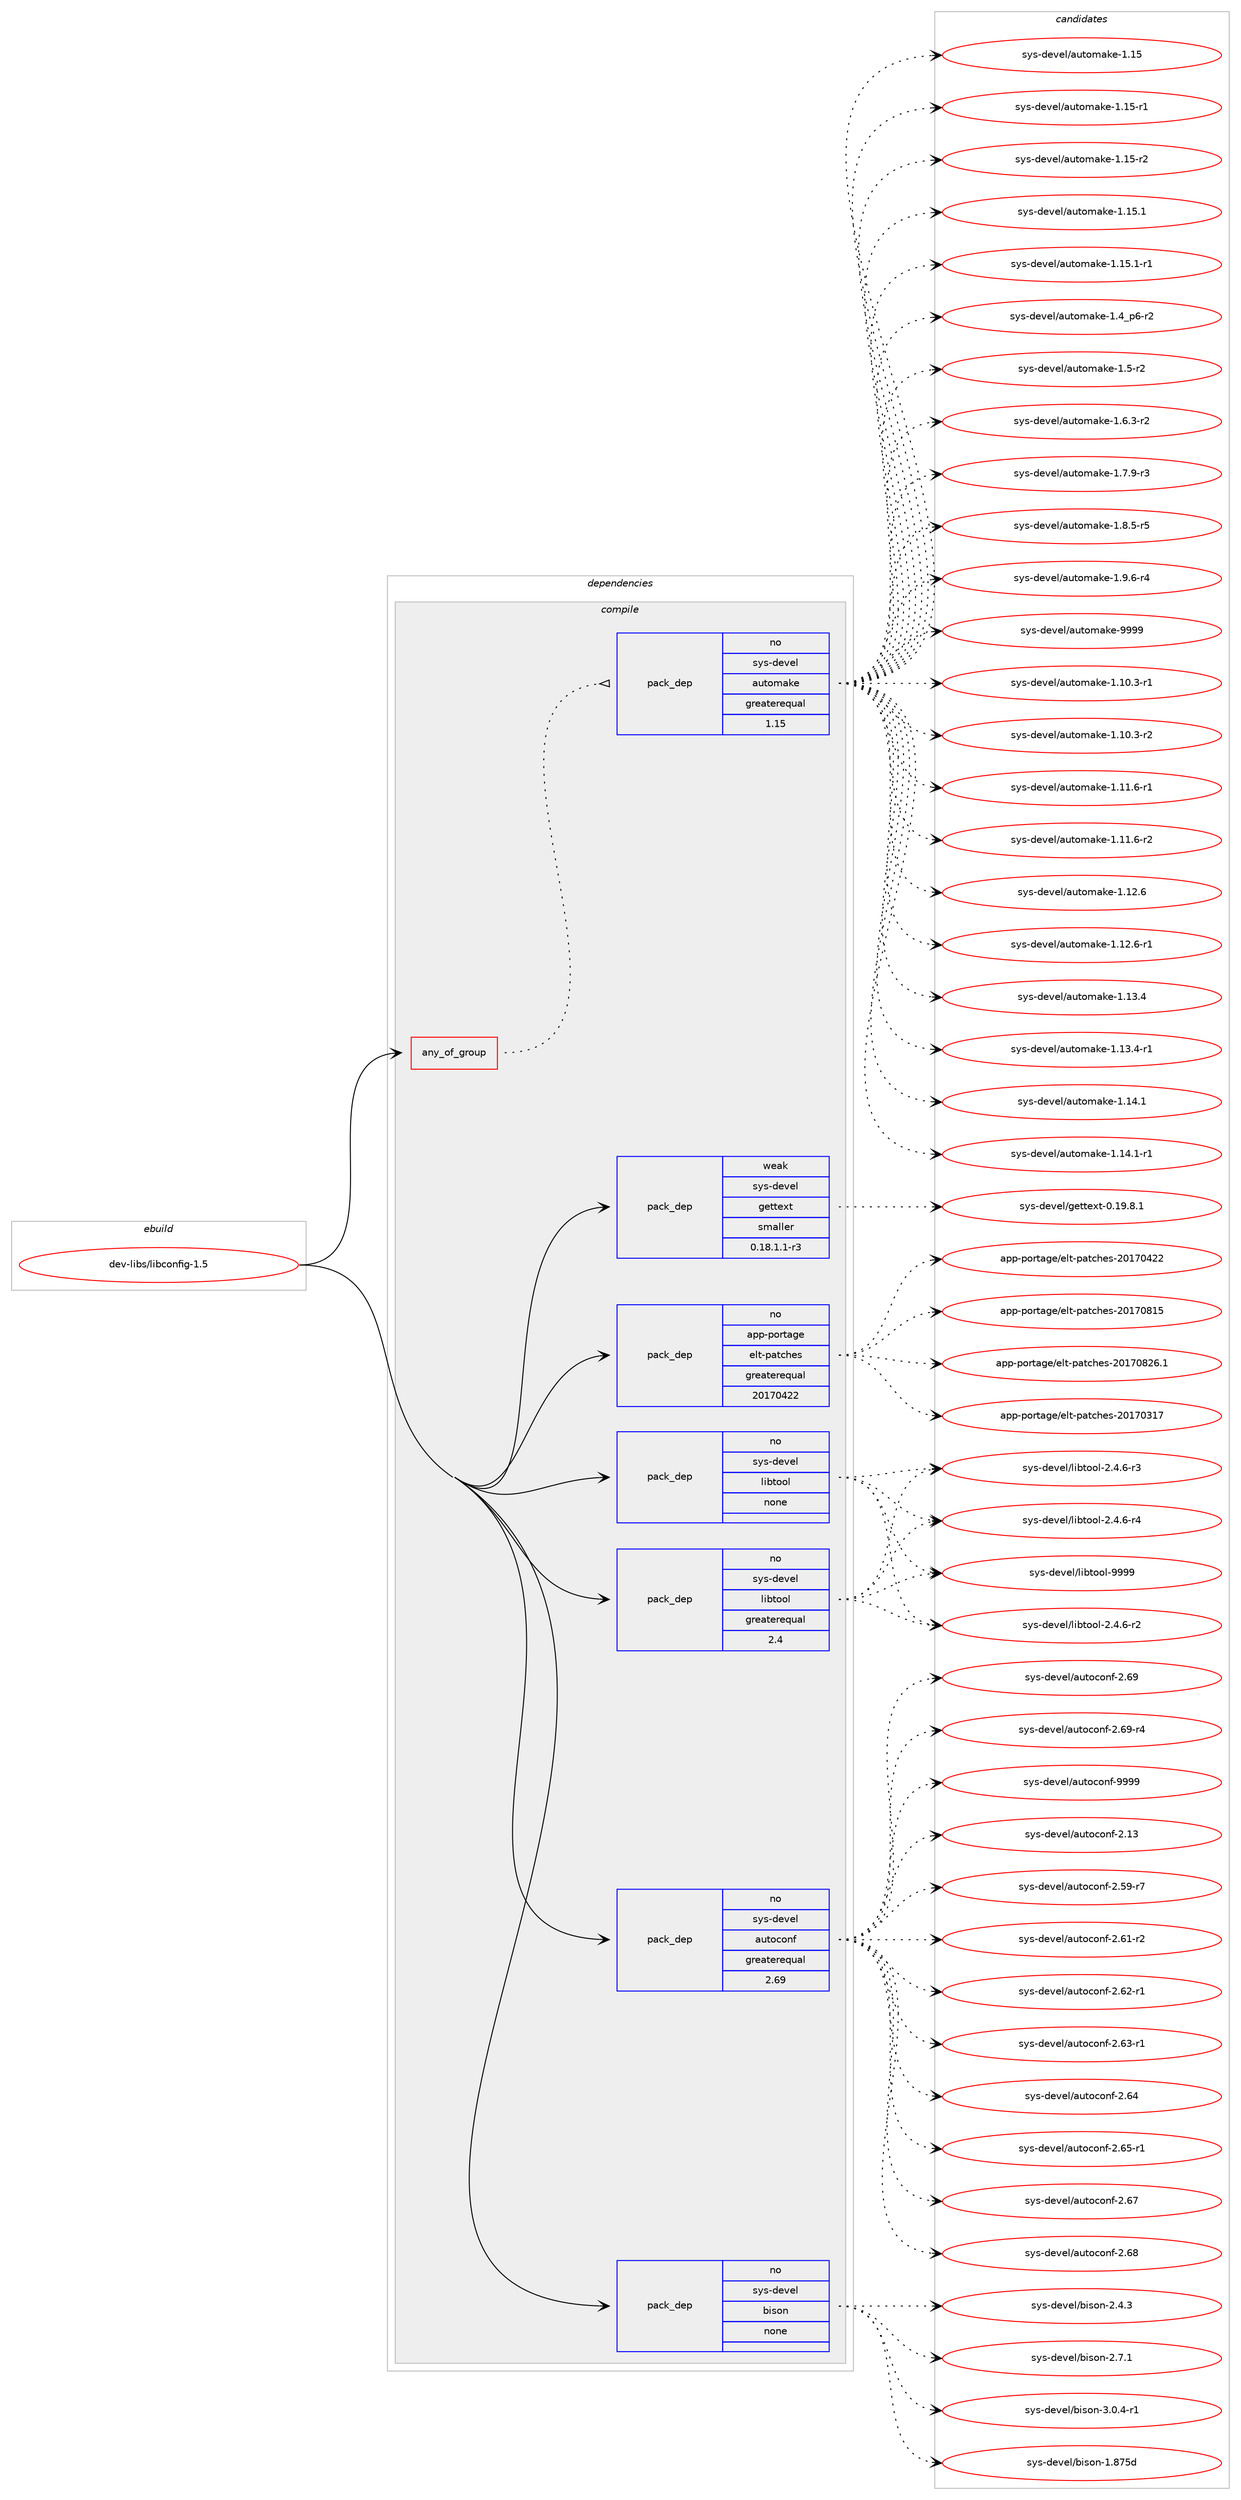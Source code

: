 digraph prolog {

# *************
# Graph options
# *************

newrank=true;
concentrate=true;
compound=true;
graph [rankdir=LR,fontname=Helvetica,fontsize=10,ranksep=1.5];#, ranksep=2.5, nodesep=0.2];
edge  [arrowhead=vee];
node  [fontname=Helvetica,fontsize=10];

# **********
# The ebuild
# **********

subgraph cluster_leftcol {
color=gray;
rank=same;
label=<<i>ebuild</i>>;
id [label="dev-libs/libconfig-1.5", color=red, width=4, href="../dev-libs/libconfig-1.5.svg"];
}

# ****************
# The dependencies
# ****************

subgraph cluster_midcol {
color=gray;
label=<<i>dependencies</i>>;
subgraph cluster_compile {
fillcolor="#eeeeee";
style=filled;
label=<<i>compile</i>>;
subgraph any3323 {
dependency114421 [label=<<TABLE BORDER="0" CELLBORDER="1" CELLSPACING="0" CELLPADDING="4"><TR><TD CELLPADDING="10">any_of_group</TD></TR></TABLE>>, shape=none, color=red];subgraph pack86292 {
dependency114422 [label=<<TABLE BORDER="0" CELLBORDER="1" CELLSPACING="0" CELLPADDING="4" WIDTH="220"><TR><TD ROWSPAN="6" CELLPADDING="30">pack_dep</TD></TR><TR><TD WIDTH="110">no</TD></TR><TR><TD>sys-devel</TD></TR><TR><TD>automake</TD></TR><TR><TD>greaterequal</TD></TR><TR><TD>1.15</TD></TR></TABLE>>, shape=none, color=blue];
}
dependency114421:e -> dependency114422:w [weight=20,style="dotted",arrowhead="oinv"];
}
id:e -> dependency114421:w [weight=20,style="solid",arrowhead="vee"];
subgraph pack86293 {
dependency114423 [label=<<TABLE BORDER="0" CELLBORDER="1" CELLSPACING="0" CELLPADDING="4" WIDTH="220"><TR><TD ROWSPAN="6" CELLPADDING="30">pack_dep</TD></TR><TR><TD WIDTH="110">no</TD></TR><TR><TD>app-portage</TD></TR><TR><TD>elt-patches</TD></TR><TR><TD>greaterequal</TD></TR><TR><TD>20170422</TD></TR></TABLE>>, shape=none, color=blue];
}
id:e -> dependency114423:w [weight=20,style="solid",arrowhead="vee"];
subgraph pack86294 {
dependency114424 [label=<<TABLE BORDER="0" CELLBORDER="1" CELLSPACING="0" CELLPADDING="4" WIDTH="220"><TR><TD ROWSPAN="6" CELLPADDING="30">pack_dep</TD></TR><TR><TD WIDTH="110">no</TD></TR><TR><TD>sys-devel</TD></TR><TR><TD>autoconf</TD></TR><TR><TD>greaterequal</TD></TR><TR><TD>2.69</TD></TR></TABLE>>, shape=none, color=blue];
}
id:e -> dependency114424:w [weight=20,style="solid",arrowhead="vee"];
subgraph pack86295 {
dependency114425 [label=<<TABLE BORDER="0" CELLBORDER="1" CELLSPACING="0" CELLPADDING="4" WIDTH="220"><TR><TD ROWSPAN="6" CELLPADDING="30">pack_dep</TD></TR><TR><TD WIDTH="110">no</TD></TR><TR><TD>sys-devel</TD></TR><TR><TD>bison</TD></TR><TR><TD>none</TD></TR><TR><TD></TD></TR></TABLE>>, shape=none, color=blue];
}
id:e -> dependency114425:w [weight=20,style="solid",arrowhead="vee"];
subgraph pack86296 {
dependency114426 [label=<<TABLE BORDER="0" CELLBORDER="1" CELLSPACING="0" CELLPADDING="4" WIDTH="220"><TR><TD ROWSPAN="6" CELLPADDING="30">pack_dep</TD></TR><TR><TD WIDTH="110">no</TD></TR><TR><TD>sys-devel</TD></TR><TR><TD>libtool</TD></TR><TR><TD>greaterequal</TD></TR><TR><TD>2.4</TD></TR></TABLE>>, shape=none, color=blue];
}
id:e -> dependency114426:w [weight=20,style="solid",arrowhead="vee"];
subgraph pack86297 {
dependency114427 [label=<<TABLE BORDER="0" CELLBORDER="1" CELLSPACING="0" CELLPADDING="4" WIDTH="220"><TR><TD ROWSPAN="6" CELLPADDING="30">pack_dep</TD></TR><TR><TD WIDTH="110">no</TD></TR><TR><TD>sys-devel</TD></TR><TR><TD>libtool</TD></TR><TR><TD>none</TD></TR><TR><TD></TD></TR></TABLE>>, shape=none, color=blue];
}
id:e -> dependency114427:w [weight=20,style="solid",arrowhead="vee"];
subgraph pack86298 {
dependency114428 [label=<<TABLE BORDER="0" CELLBORDER="1" CELLSPACING="0" CELLPADDING="4" WIDTH="220"><TR><TD ROWSPAN="6" CELLPADDING="30">pack_dep</TD></TR><TR><TD WIDTH="110">weak</TD></TR><TR><TD>sys-devel</TD></TR><TR><TD>gettext</TD></TR><TR><TD>smaller</TD></TR><TR><TD>0.18.1.1-r3</TD></TR></TABLE>>, shape=none, color=blue];
}
id:e -> dependency114428:w [weight=20,style="solid",arrowhead="vee"];
}
subgraph cluster_compileandrun {
fillcolor="#eeeeee";
style=filled;
label=<<i>compile and run</i>>;
}
subgraph cluster_run {
fillcolor="#eeeeee";
style=filled;
label=<<i>run</i>>;
}
}

# **************
# The candidates
# **************

subgraph cluster_choices {
rank=same;
color=gray;
label=<<i>candidates</i>>;

subgraph choice86292 {
color=black;
nodesep=1;
choice11512111545100101118101108479711711611110997107101454946494846514511449 [label="sys-devel/automake-1.10.3-r1", color=red, width=4,href="../sys-devel/automake-1.10.3-r1.svg"];
choice11512111545100101118101108479711711611110997107101454946494846514511450 [label="sys-devel/automake-1.10.3-r2", color=red, width=4,href="../sys-devel/automake-1.10.3-r2.svg"];
choice11512111545100101118101108479711711611110997107101454946494946544511449 [label="sys-devel/automake-1.11.6-r1", color=red, width=4,href="../sys-devel/automake-1.11.6-r1.svg"];
choice11512111545100101118101108479711711611110997107101454946494946544511450 [label="sys-devel/automake-1.11.6-r2", color=red, width=4,href="../sys-devel/automake-1.11.6-r2.svg"];
choice1151211154510010111810110847971171161111099710710145494649504654 [label="sys-devel/automake-1.12.6", color=red, width=4,href="../sys-devel/automake-1.12.6.svg"];
choice11512111545100101118101108479711711611110997107101454946495046544511449 [label="sys-devel/automake-1.12.6-r1", color=red, width=4,href="../sys-devel/automake-1.12.6-r1.svg"];
choice1151211154510010111810110847971171161111099710710145494649514652 [label="sys-devel/automake-1.13.4", color=red, width=4,href="../sys-devel/automake-1.13.4.svg"];
choice11512111545100101118101108479711711611110997107101454946495146524511449 [label="sys-devel/automake-1.13.4-r1", color=red, width=4,href="../sys-devel/automake-1.13.4-r1.svg"];
choice1151211154510010111810110847971171161111099710710145494649524649 [label="sys-devel/automake-1.14.1", color=red, width=4,href="../sys-devel/automake-1.14.1.svg"];
choice11512111545100101118101108479711711611110997107101454946495246494511449 [label="sys-devel/automake-1.14.1-r1", color=red, width=4,href="../sys-devel/automake-1.14.1-r1.svg"];
choice115121115451001011181011084797117116111109971071014549464953 [label="sys-devel/automake-1.15", color=red, width=4,href="../sys-devel/automake-1.15.svg"];
choice1151211154510010111810110847971171161111099710710145494649534511449 [label="sys-devel/automake-1.15-r1", color=red, width=4,href="../sys-devel/automake-1.15-r1.svg"];
choice1151211154510010111810110847971171161111099710710145494649534511450 [label="sys-devel/automake-1.15-r2", color=red, width=4,href="../sys-devel/automake-1.15-r2.svg"];
choice1151211154510010111810110847971171161111099710710145494649534649 [label="sys-devel/automake-1.15.1", color=red, width=4,href="../sys-devel/automake-1.15.1.svg"];
choice11512111545100101118101108479711711611110997107101454946495346494511449 [label="sys-devel/automake-1.15.1-r1", color=red, width=4,href="../sys-devel/automake-1.15.1-r1.svg"];
choice115121115451001011181011084797117116111109971071014549465295112544511450 [label="sys-devel/automake-1.4_p6-r2", color=red, width=4,href="../sys-devel/automake-1.4_p6-r2.svg"];
choice11512111545100101118101108479711711611110997107101454946534511450 [label="sys-devel/automake-1.5-r2", color=red, width=4,href="../sys-devel/automake-1.5-r2.svg"];
choice115121115451001011181011084797117116111109971071014549465446514511450 [label="sys-devel/automake-1.6.3-r2", color=red, width=4,href="../sys-devel/automake-1.6.3-r2.svg"];
choice115121115451001011181011084797117116111109971071014549465546574511451 [label="sys-devel/automake-1.7.9-r3", color=red, width=4,href="../sys-devel/automake-1.7.9-r3.svg"];
choice115121115451001011181011084797117116111109971071014549465646534511453 [label="sys-devel/automake-1.8.5-r5", color=red, width=4,href="../sys-devel/automake-1.8.5-r5.svg"];
choice115121115451001011181011084797117116111109971071014549465746544511452 [label="sys-devel/automake-1.9.6-r4", color=red, width=4,href="../sys-devel/automake-1.9.6-r4.svg"];
choice115121115451001011181011084797117116111109971071014557575757 [label="sys-devel/automake-9999", color=red, width=4,href="../sys-devel/automake-9999.svg"];
dependency114422:e -> choice11512111545100101118101108479711711611110997107101454946494846514511449:w [style=dotted,weight="100"];
dependency114422:e -> choice11512111545100101118101108479711711611110997107101454946494846514511450:w [style=dotted,weight="100"];
dependency114422:e -> choice11512111545100101118101108479711711611110997107101454946494946544511449:w [style=dotted,weight="100"];
dependency114422:e -> choice11512111545100101118101108479711711611110997107101454946494946544511450:w [style=dotted,weight="100"];
dependency114422:e -> choice1151211154510010111810110847971171161111099710710145494649504654:w [style=dotted,weight="100"];
dependency114422:e -> choice11512111545100101118101108479711711611110997107101454946495046544511449:w [style=dotted,weight="100"];
dependency114422:e -> choice1151211154510010111810110847971171161111099710710145494649514652:w [style=dotted,weight="100"];
dependency114422:e -> choice11512111545100101118101108479711711611110997107101454946495146524511449:w [style=dotted,weight="100"];
dependency114422:e -> choice1151211154510010111810110847971171161111099710710145494649524649:w [style=dotted,weight="100"];
dependency114422:e -> choice11512111545100101118101108479711711611110997107101454946495246494511449:w [style=dotted,weight="100"];
dependency114422:e -> choice115121115451001011181011084797117116111109971071014549464953:w [style=dotted,weight="100"];
dependency114422:e -> choice1151211154510010111810110847971171161111099710710145494649534511449:w [style=dotted,weight="100"];
dependency114422:e -> choice1151211154510010111810110847971171161111099710710145494649534511450:w [style=dotted,weight="100"];
dependency114422:e -> choice1151211154510010111810110847971171161111099710710145494649534649:w [style=dotted,weight="100"];
dependency114422:e -> choice11512111545100101118101108479711711611110997107101454946495346494511449:w [style=dotted,weight="100"];
dependency114422:e -> choice115121115451001011181011084797117116111109971071014549465295112544511450:w [style=dotted,weight="100"];
dependency114422:e -> choice11512111545100101118101108479711711611110997107101454946534511450:w [style=dotted,weight="100"];
dependency114422:e -> choice115121115451001011181011084797117116111109971071014549465446514511450:w [style=dotted,weight="100"];
dependency114422:e -> choice115121115451001011181011084797117116111109971071014549465546574511451:w [style=dotted,weight="100"];
dependency114422:e -> choice115121115451001011181011084797117116111109971071014549465646534511453:w [style=dotted,weight="100"];
dependency114422:e -> choice115121115451001011181011084797117116111109971071014549465746544511452:w [style=dotted,weight="100"];
dependency114422:e -> choice115121115451001011181011084797117116111109971071014557575757:w [style=dotted,weight="100"];
}
subgraph choice86293 {
color=black;
nodesep=1;
choice97112112451121111141169710310147101108116451129711699104101115455048495548514955 [label="app-portage/elt-patches-20170317", color=red, width=4,href="../app-portage/elt-patches-20170317.svg"];
choice97112112451121111141169710310147101108116451129711699104101115455048495548525050 [label="app-portage/elt-patches-20170422", color=red, width=4,href="../app-portage/elt-patches-20170422.svg"];
choice97112112451121111141169710310147101108116451129711699104101115455048495548564953 [label="app-portage/elt-patches-20170815", color=red, width=4,href="../app-portage/elt-patches-20170815.svg"];
choice971121124511211111411697103101471011081164511297116991041011154550484955485650544649 [label="app-portage/elt-patches-20170826.1", color=red, width=4,href="../app-portage/elt-patches-20170826.1.svg"];
dependency114423:e -> choice97112112451121111141169710310147101108116451129711699104101115455048495548514955:w [style=dotted,weight="100"];
dependency114423:e -> choice97112112451121111141169710310147101108116451129711699104101115455048495548525050:w [style=dotted,weight="100"];
dependency114423:e -> choice97112112451121111141169710310147101108116451129711699104101115455048495548564953:w [style=dotted,weight="100"];
dependency114423:e -> choice971121124511211111411697103101471011081164511297116991041011154550484955485650544649:w [style=dotted,weight="100"];
}
subgraph choice86294 {
color=black;
nodesep=1;
choice115121115451001011181011084797117116111991111101024550464951 [label="sys-devel/autoconf-2.13", color=red, width=4,href="../sys-devel/autoconf-2.13.svg"];
choice1151211154510010111810110847971171161119911111010245504653574511455 [label="sys-devel/autoconf-2.59-r7", color=red, width=4,href="../sys-devel/autoconf-2.59-r7.svg"];
choice1151211154510010111810110847971171161119911111010245504654494511450 [label="sys-devel/autoconf-2.61-r2", color=red, width=4,href="../sys-devel/autoconf-2.61-r2.svg"];
choice1151211154510010111810110847971171161119911111010245504654504511449 [label="sys-devel/autoconf-2.62-r1", color=red, width=4,href="../sys-devel/autoconf-2.62-r1.svg"];
choice1151211154510010111810110847971171161119911111010245504654514511449 [label="sys-devel/autoconf-2.63-r1", color=red, width=4,href="../sys-devel/autoconf-2.63-r1.svg"];
choice115121115451001011181011084797117116111991111101024550465452 [label="sys-devel/autoconf-2.64", color=red, width=4,href="../sys-devel/autoconf-2.64.svg"];
choice1151211154510010111810110847971171161119911111010245504654534511449 [label="sys-devel/autoconf-2.65-r1", color=red, width=4,href="../sys-devel/autoconf-2.65-r1.svg"];
choice115121115451001011181011084797117116111991111101024550465455 [label="sys-devel/autoconf-2.67", color=red, width=4,href="../sys-devel/autoconf-2.67.svg"];
choice115121115451001011181011084797117116111991111101024550465456 [label="sys-devel/autoconf-2.68", color=red, width=4,href="../sys-devel/autoconf-2.68.svg"];
choice115121115451001011181011084797117116111991111101024550465457 [label="sys-devel/autoconf-2.69", color=red, width=4,href="../sys-devel/autoconf-2.69.svg"];
choice1151211154510010111810110847971171161119911111010245504654574511452 [label="sys-devel/autoconf-2.69-r4", color=red, width=4,href="../sys-devel/autoconf-2.69-r4.svg"];
choice115121115451001011181011084797117116111991111101024557575757 [label="sys-devel/autoconf-9999", color=red, width=4,href="../sys-devel/autoconf-9999.svg"];
dependency114424:e -> choice115121115451001011181011084797117116111991111101024550464951:w [style=dotted,weight="100"];
dependency114424:e -> choice1151211154510010111810110847971171161119911111010245504653574511455:w [style=dotted,weight="100"];
dependency114424:e -> choice1151211154510010111810110847971171161119911111010245504654494511450:w [style=dotted,weight="100"];
dependency114424:e -> choice1151211154510010111810110847971171161119911111010245504654504511449:w [style=dotted,weight="100"];
dependency114424:e -> choice1151211154510010111810110847971171161119911111010245504654514511449:w [style=dotted,weight="100"];
dependency114424:e -> choice115121115451001011181011084797117116111991111101024550465452:w [style=dotted,weight="100"];
dependency114424:e -> choice1151211154510010111810110847971171161119911111010245504654534511449:w [style=dotted,weight="100"];
dependency114424:e -> choice115121115451001011181011084797117116111991111101024550465455:w [style=dotted,weight="100"];
dependency114424:e -> choice115121115451001011181011084797117116111991111101024550465456:w [style=dotted,weight="100"];
dependency114424:e -> choice115121115451001011181011084797117116111991111101024550465457:w [style=dotted,weight="100"];
dependency114424:e -> choice1151211154510010111810110847971171161119911111010245504654574511452:w [style=dotted,weight="100"];
dependency114424:e -> choice115121115451001011181011084797117116111991111101024557575757:w [style=dotted,weight="100"];
}
subgraph choice86295 {
color=black;
nodesep=1;
choice115121115451001011181011084798105115111110454946565553100 [label="sys-devel/bison-1.875d", color=red, width=4,href="../sys-devel/bison-1.875d.svg"];
choice115121115451001011181011084798105115111110455046524651 [label="sys-devel/bison-2.4.3", color=red, width=4,href="../sys-devel/bison-2.4.3.svg"];
choice115121115451001011181011084798105115111110455046554649 [label="sys-devel/bison-2.7.1", color=red, width=4,href="../sys-devel/bison-2.7.1.svg"];
choice1151211154510010111810110847981051151111104551464846524511449 [label="sys-devel/bison-3.0.4-r1", color=red, width=4,href="../sys-devel/bison-3.0.4-r1.svg"];
dependency114425:e -> choice115121115451001011181011084798105115111110454946565553100:w [style=dotted,weight="100"];
dependency114425:e -> choice115121115451001011181011084798105115111110455046524651:w [style=dotted,weight="100"];
dependency114425:e -> choice115121115451001011181011084798105115111110455046554649:w [style=dotted,weight="100"];
dependency114425:e -> choice1151211154510010111810110847981051151111104551464846524511449:w [style=dotted,weight="100"];
}
subgraph choice86296 {
color=black;
nodesep=1;
choice1151211154510010111810110847108105981161111111084550465246544511450 [label="sys-devel/libtool-2.4.6-r2", color=red, width=4,href="../sys-devel/libtool-2.4.6-r2.svg"];
choice1151211154510010111810110847108105981161111111084550465246544511451 [label="sys-devel/libtool-2.4.6-r3", color=red, width=4,href="../sys-devel/libtool-2.4.6-r3.svg"];
choice1151211154510010111810110847108105981161111111084550465246544511452 [label="sys-devel/libtool-2.4.6-r4", color=red, width=4,href="../sys-devel/libtool-2.4.6-r4.svg"];
choice1151211154510010111810110847108105981161111111084557575757 [label="sys-devel/libtool-9999", color=red, width=4,href="../sys-devel/libtool-9999.svg"];
dependency114426:e -> choice1151211154510010111810110847108105981161111111084550465246544511450:w [style=dotted,weight="100"];
dependency114426:e -> choice1151211154510010111810110847108105981161111111084550465246544511451:w [style=dotted,weight="100"];
dependency114426:e -> choice1151211154510010111810110847108105981161111111084550465246544511452:w [style=dotted,weight="100"];
dependency114426:e -> choice1151211154510010111810110847108105981161111111084557575757:w [style=dotted,weight="100"];
}
subgraph choice86297 {
color=black;
nodesep=1;
choice1151211154510010111810110847108105981161111111084550465246544511450 [label="sys-devel/libtool-2.4.6-r2", color=red, width=4,href="../sys-devel/libtool-2.4.6-r2.svg"];
choice1151211154510010111810110847108105981161111111084550465246544511451 [label="sys-devel/libtool-2.4.6-r3", color=red, width=4,href="../sys-devel/libtool-2.4.6-r3.svg"];
choice1151211154510010111810110847108105981161111111084550465246544511452 [label="sys-devel/libtool-2.4.6-r4", color=red, width=4,href="../sys-devel/libtool-2.4.6-r4.svg"];
choice1151211154510010111810110847108105981161111111084557575757 [label="sys-devel/libtool-9999", color=red, width=4,href="../sys-devel/libtool-9999.svg"];
dependency114427:e -> choice1151211154510010111810110847108105981161111111084550465246544511450:w [style=dotted,weight="100"];
dependency114427:e -> choice1151211154510010111810110847108105981161111111084550465246544511451:w [style=dotted,weight="100"];
dependency114427:e -> choice1151211154510010111810110847108105981161111111084550465246544511452:w [style=dotted,weight="100"];
dependency114427:e -> choice1151211154510010111810110847108105981161111111084557575757:w [style=dotted,weight="100"];
}
subgraph choice86298 {
color=black;
nodesep=1;
choice1151211154510010111810110847103101116116101120116454846495746564649 [label="sys-devel/gettext-0.19.8.1", color=red, width=4,href="../sys-devel/gettext-0.19.8.1.svg"];
dependency114428:e -> choice1151211154510010111810110847103101116116101120116454846495746564649:w [style=dotted,weight="100"];
}
}

}
